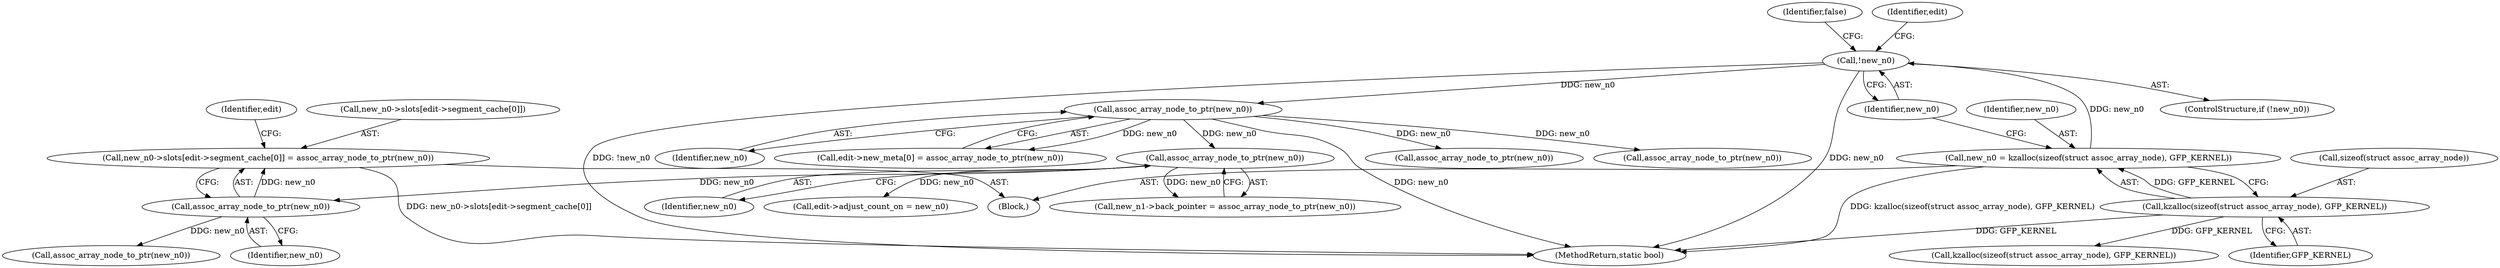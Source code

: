 digraph "0_linux_8d4a2ec1e0b41b0cf9a0c5cd4511da7f8e4f3de2@array" {
"1000932" [label="(Call,new_n0->slots[edit->segment_cache[0]] = assoc_array_node_to_ptr(new_n0))"];
"1000942" [label="(Call,assoc_array_node_to_ptr(new_n0))"];
"1000889" [label="(Call,assoc_array_node_to_ptr(new_n0))"];
"1000280" [label="(Call,assoc_array_node_to_ptr(new_n0))"];
"1000270" [label="(Call,!new_n0)"];
"1000263" [label="(Call,new_n0 = kzalloc(sizeof(struct assoc_array_node), GFP_KERNEL))"];
"1000265" [label="(Call,kzalloc(sizeof(struct assoc_array_node), GFP_KERNEL))"];
"1000946" [label="(Identifier,edit)"];
"1000263" [label="(Call,new_n0 = kzalloc(sizeof(struct assoc_array_node), GFP_KERNEL))"];
"1000271" [label="(Identifier,new_n0)"];
"1000932" [label="(Call,new_n0->slots[edit->segment_cache[0]] = assoc_array_node_to_ptr(new_n0))"];
"1000933" [label="(Call,new_n0->slots[edit->segment_cache[0]])"];
"1000942" [label="(Call,assoc_array_node_to_ptr(new_n0))"];
"1000280" [label="(Call,assoc_array_node_to_ptr(new_n0))"];
"1001109" [label="(Call,assoc_array_node_to_ptr(new_n0))"];
"1000270" [label="(Call,!new_n0)"];
"1000890" [label="(Identifier,new_n0)"];
"1000265" [label="(Call,kzalloc(sizeof(struct assoc_array_node), GFP_KERNEL))"];
"1000889" [label="(Call,assoc_array_node_to_ptr(new_n0))"];
"1000268" [label="(Identifier,GFP_KERNEL)"];
"1000264" [label="(Identifier,new_n0)"];
"1000425" [label="(Call,assoc_array_node_to_ptr(new_n0))"];
"1000273" [label="(Identifier,false)"];
"1000985" [label="(Call,assoc_array_node_to_ptr(new_n0))"];
"1000281" [label="(Identifier,new_n0)"];
"1000277" [label="(Identifier,edit)"];
"1000274" [label="(Call,edit->new_meta[0] = assoc_array_node_to_ptr(new_n0))"];
"1000284" [label="(Call,kzalloc(sizeof(struct assoc_array_node), GFP_KERNEL))"];
"1000266" [label="(Call,sizeof(struct assoc_array_node))"];
"1000269" [label="(ControlStructure,if (!new_n0))"];
"1000907" [label="(Call,edit->adjust_count_on = new_n0)"];
"1000943" [label="(Identifier,new_n0)"];
"1000885" [label="(Call,new_n1->back_pointer = assoc_array_node_to_ptr(new_n0))"];
"1001251" [label="(MethodReturn,static bool)"];
"1000122" [label="(Block,)"];
"1000932" -> "1000122"  [label="AST: "];
"1000932" -> "1000942"  [label="CFG: "];
"1000933" -> "1000932"  [label="AST: "];
"1000942" -> "1000932"  [label="AST: "];
"1000946" -> "1000932"  [label="CFG: "];
"1000932" -> "1001251"  [label="DDG: new_n0->slots[edit->segment_cache[0]]"];
"1000942" -> "1000932"  [label="DDG: new_n0"];
"1000942" -> "1000943"  [label="CFG: "];
"1000943" -> "1000942"  [label="AST: "];
"1000889" -> "1000942"  [label="DDG: new_n0"];
"1000942" -> "1000985"  [label="DDG: new_n0"];
"1000889" -> "1000885"  [label="AST: "];
"1000889" -> "1000890"  [label="CFG: "];
"1000890" -> "1000889"  [label="AST: "];
"1000885" -> "1000889"  [label="CFG: "];
"1000889" -> "1000885"  [label="DDG: new_n0"];
"1000280" -> "1000889"  [label="DDG: new_n0"];
"1000889" -> "1000907"  [label="DDG: new_n0"];
"1000280" -> "1000274"  [label="AST: "];
"1000280" -> "1000281"  [label="CFG: "];
"1000281" -> "1000280"  [label="AST: "];
"1000274" -> "1000280"  [label="CFG: "];
"1000280" -> "1001251"  [label="DDG: new_n0"];
"1000280" -> "1000274"  [label="DDG: new_n0"];
"1000270" -> "1000280"  [label="DDG: new_n0"];
"1000280" -> "1000425"  [label="DDG: new_n0"];
"1000280" -> "1001109"  [label="DDG: new_n0"];
"1000270" -> "1000269"  [label="AST: "];
"1000270" -> "1000271"  [label="CFG: "];
"1000271" -> "1000270"  [label="AST: "];
"1000273" -> "1000270"  [label="CFG: "];
"1000277" -> "1000270"  [label="CFG: "];
"1000270" -> "1001251"  [label="DDG: !new_n0"];
"1000270" -> "1001251"  [label="DDG: new_n0"];
"1000263" -> "1000270"  [label="DDG: new_n0"];
"1000263" -> "1000122"  [label="AST: "];
"1000263" -> "1000265"  [label="CFG: "];
"1000264" -> "1000263"  [label="AST: "];
"1000265" -> "1000263"  [label="AST: "];
"1000271" -> "1000263"  [label="CFG: "];
"1000263" -> "1001251"  [label="DDG: kzalloc(sizeof(struct assoc_array_node), GFP_KERNEL)"];
"1000265" -> "1000263"  [label="DDG: GFP_KERNEL"];
"1000265" -> "1000268"  [label="CFG: "];
"1000266" -> "1000265"  [label="AST: "];
"1000268" -> "1000265"  [label="AST: "];
"1000265" -> "1001251"  [label="DDG: GFP_KERNEL"];
"1000265" -> "1000284"  [label="DDG: GFP_KERNEL"];
}
